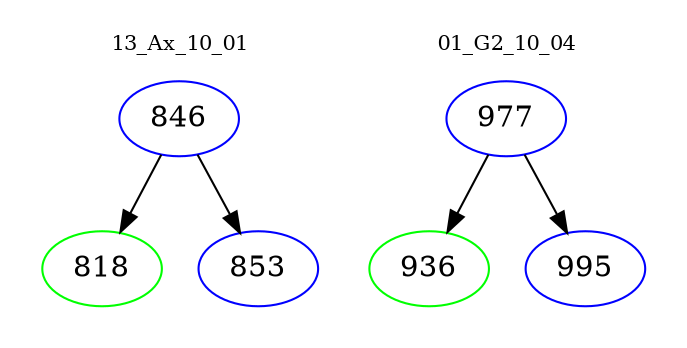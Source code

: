 digraph{
subgraph cluster_0 {
color = white
label = "13_Ax_10_01";
fontsize=10;
T0_846 [label="846", color="blue"]
T0_846 -> T0_818 [color="black"]
T0_818 [label="818", color="green"]
T0_846 -> T0_853 [color="black"]
T0_853 [label="853", color="blue"]
}
subgraph cluster_1 {
color = white
label = "01_G2_10_04";
fontsize=10;
T1_977 [label="977", color="blue"]
T1_977 -> T1_936 [color="black"]
T1_936 [label="936", color="green"]
T1_977 -> T1_995 [color="black"]
T1_995 [label="995", color="blue"]
}
}

